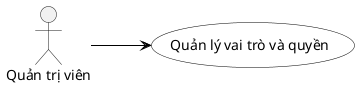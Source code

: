 @startuml
' Use horizontal layout with actors on both sides
left to right direction

' Improve visual appearance
skinparam usecase {
  BackgroundColor white
  BorderColor black
  ArrowColor black
}
skinparam linetype polyline

' Actors
actor "Quản trị viên" as qtv

usecase "Quản lý vai trò và quyền" as UC1

qtv --> UC1

@enduml